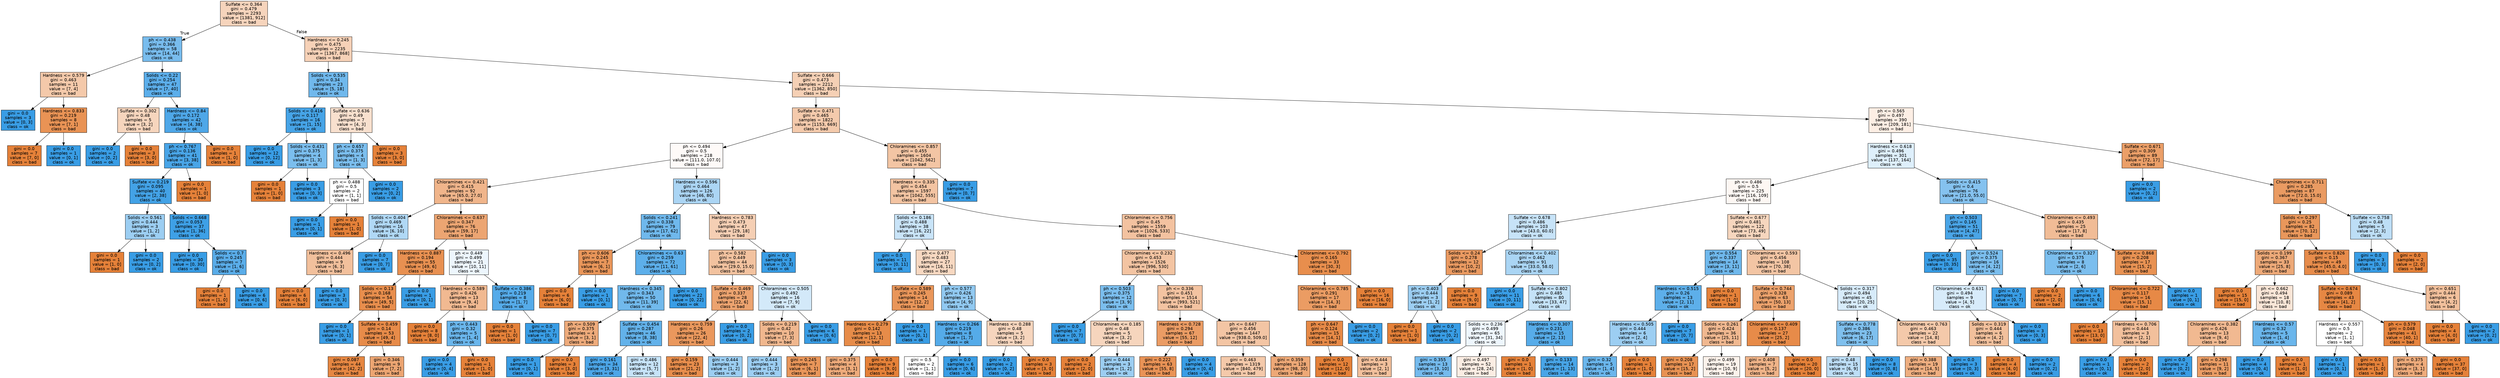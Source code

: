 digraph Tree {
node [shape=box, style="filled", color="black", fontname="helvetica"] ;
edge [fontname="helvetica"] ;
0 [label="Sulfate <= 0.364\ngini = 0.479\nsamples = 2293\nvalue = [1381, 912]\nclass = bad", fillcolor="#f6d4bc"] ;
1 [label="ph <= 0.438\ngini = 0.366\nsamples = 58\nvalue = [14, 44]\nclass = ok", fillcolor="#78bced"] ;
0 -> 1 [labeldistance=2.5, labelangle=45, headlabel="True"] ;
2 [label="Hardness <= 0.579\ngini = 0.463\nsamples = 11\nvalue = [7, 4]\nclass = bad", fillcolor="#f4c9aa"] ;
1 -> 2 ;
3 [label="gini = 0.0\nsamples = 3\nvalue = [0, 3]\nclass = ok", fillcolor="#399de5"] ;
2 -> 3 ;
4 [label="Hardness <= 0.833\ngini = 0.219\nsamples = 8\nvalue = [7, 1]\nclass = bad", fillcolor="#e99355"] ;
2 -> 4 ;
5 [label="gini = 0.0\nsamples = 7\nvalue = [7, 0]\nclass = bad", fillcolor="#e58139"] ;
4 -> 5 ;
6 [label="gini = 0.0\nsamples = 1\nvalue = [0, 1]\nclass = ok", fillcolor="#399de5"] ;
4 -> 6 ;
7 [label="Solids <= 0.22\ngini = 0.254\nsamples = 47\nvalue = [7, 40]\nclass = ok", fillcolor="#5caeea"] ;
1 -> 7 ;
8 [label="Sulfate <= 0.302\ngini = 0.48\nsamples = 5\nvalue = [3, 2]\nclass = bad", fillcolor="#f6d5bd"] ;
7 -> 8 ;
9 [label="gini = 0.0\nsamples = 2\nvalue = [0, 2]\nclass = ok", fillcolor="#399de5"] ;
8 -> 9 ;
10 [label="gini = 0.0\nsamples = 3\nvalue = [3, 0]\nclass = bad", fillcolor="#e58139"] ;
8 -> 10 ;
11 [label="Hardness <= 0.84\ngini = 0.172\nsamples = 42\nvalue = [4, 38]\nclass = ok", fillcolor="#4ea7e8"] ;
7 -> 11 ;
12 [label="ph <= 0.767\ngini = 0.136\nsamples = 41\nvalue = [3, 38]\nclass = ok", fillcolor="#49a5e7"] ;
11 -> 12 ;
13 [label="Sulfate <= 0.219\ngini = 0.095\nsamples = 40\nvalue = [2, 38]\nclass = ok", fillcolor="#43a2e6"] ;
12 -> 13 ;
14 [label="Solids <= 0.561\ngini = 0.444\nsamples = 3\nvalue = [1, 2]\nclass = ok", fillcolor="#9ccef2"] ;
13 -> 14 ;
15 [label="gini = 0.0\nsamples = 1\nvalue = [1, 0]\nclass = bad", fillcolor="#e58139"] ;
14 -> 15 ;
16 [label="gini = 0.0\nsamples = 2\nvalue = [0, 2]\nclass = ok", fillcolor="#399de5"] ;
14 -> 16 ;
17 [label="Solids <= 0.668\ngini = 0.053\nsamples = 37\nvalue = [1, 36]\nclass = ok", fillcolor="#3ea0e6"] ;
13 -> 17 ;
18 [label="gini = 0.0\nsamples = 30\nvalue = [0, 30]\nclass = ok", fillcolor="#399de5"] ;
17 -> 18 ;
19 [label="Solids <= 0.7\ngini = 0.245\nsamples = 7\nvalue = [1, 6]\nclass = ok", fillcolor="#5aade9"] ;
17 -> 19 ;
20 [label="gini = 0.0\nsamples = 1\nvalue = [1, 0]\nclass = bad", fillcolor="#e58139"] ;
19 -> 20 ;
21 [label="gini = 0.0\nsamples = 6\nvalue = [0, 6]\nclass = ok", fillcolor="#399de5"] ;
19 -> 21 ;
22 [label="gini = 0.0\nsamples = 1\nvalue = [1, 0]\nclass = bad", fillcolor="#e58139"] ;
12 -> 22 ;
23 [label="gini = 0.0\nsamples = 1\nvalue = [1, 0]\nclass = bad", fillcolor="#e58139"] ;
11 -> 23 ;
24 [label="Hardness <= 0.245\ngini = 0.475\nsamples = 2235\nvalue = [1367, 868]\nclass = bad", fillcolor="#f6d1b7"] ;
0 -> 24 [labeldistance=2.5, labelangle=-45, headlabel="False"] ;
25 [label="Solids <= 0.535\ngini = 0.34\nsamples = 23\nvalue = [5, 18]\nclass = ok", fillcolor="#70b8ec"] ;
24 -> 25 ;
26 [label="Solids <= 0.416\ngini = 0.117\nsamples = 16\nvalue = [1, 15]\nclass = ok", fillcolor="#46a4e7"] ;
25 -> 26 ;
27 [label="gini = 0.0\nsamples = 12\nvalue = [0, 12]\nclass = ok", fillcolor="#399de5"] ;
26 -> 27 ;
28 [label="Solids <= 0.431\ngini = 0.375\nsamples = 4\nvalue = [1, 3]\nclass = ok", fillcolor="#7bbeee"] ;
26 -> 28 ;
29 [label="gini = 0.0\nsamples = 1\nvalue = [1, 0]\nclass = bad", fillcolor="#e58139"] ;
28 -> 29 ;
30 [label="gini = 0.0\nsamples = 3\nvalue = [0, 3]\nclass = ok", fillcolor="#399de5"] ;
28 -> 30 ;
31 [label="Sulfate <= 0.636\ngini = 0.49\nsamples = 7\nvalue = [4, 3]\nclass = bad", fillcolor="#f8e0ce"] ;
25 -> 31 ;
32 [label="ph <= 0.657\ngini = 0.375\nsamples = 4\nvalue = [1, 3]\nclass = ok", fillcolor="#7bbeee"] ;
31 -> 32 ;
33 [label="ph <= 0.488\ngini = 0.5\nsamples = 2\nvalue = [1, 1]\nclass = bad", fillcolor="#ffffff"] ;
32 -> 33 ;
34 [label="gini = 0.0\nsamples = 1\nvalue = [0, 1]\nclass = ok", fillcolor="#399de5"] ;
33 -> 34 ;
35 [label="gini = 0.0\nsamples = 1\nvalue = [1, 0]\nclass = bad", fillcolor="#e58139"] ;
33 -> 35 ;
36 [label="gini = 0.0\nsamples = 2\nvalue = [0, 2]\nclass = ok", fillcolor="#399de5"] ;
32 -> 36 ;
37 [label="gini = 0.0\nsamples = 3\nvalue = [3, 0]\nclass = bad", fillcolor="#e58139"] ;
31 -> 37 ;
38 [label="Sulfate <= 0.666\ngini = 0.473\nsamples = 2212\nvalue = [1362, 850]\nclass = bad", fillcolor="#f5d0b5"] ;
24 -> 38 ;
39 [label="Sulfate <= 0.471\ngini = 0.465\nsamples = 1822\nvalue = [1153, 669]\nclass = bad", fillcolor="#f4caac"] ;
38 -> 39 ;
40 [label="ph <= 0.494\ngini = 0.5\nsamples = 218\nvalue = [111.0, 107.0]\nclass = bad", fillcolor="#fefaf8"] ;
39 -> 40 ;
41 [label="Chloramines <= 0.421\ngini = 0.415\nsamples = 92\nvalue = [65.0, 27.0]\nclass = bad", fillcolor="#f0b58b"] ;
40 -> 41 ;
42 [label="Solids <= 0.404\ngini = 0.469\nsamples = 16\nvalue = [6, 10]\nclass = ok", fillcolor="#b0d8f5"] ;
41 -> 42 ;
43 [label="Hardness <= 0.496\ngini = 0.444\nsamples = 9\nvalue = [6, 3]\nclass = bad", fillcolor="#f2c09c"] ;
42 -> 43 ;
44 [label="gini = 0.0\nsamples = 6\nvalue = [6, 0]\nclass = bad", fillcolor="#e58139"] ;
43 -> 44 ;
45 [label="gini = 0.0\nsamples = 3\nvalue = [0, 3]\nclass = ok", fillcolor="#399de5"] ;
43 -> 45 ;
46 [label="gini = 0.0\nsamples = 7\nvalue = [0, 7]\nclass = ok", fillcolor="#399de5"] ;
42 -> 46 ;
47 [label="Chloramines <= 0.637\ngini = 0.347\nsamples = 76\nvalue = [59, 17]\nclass = bad", fillcolor="#eca572"] ;
41 -> 47 ;
48 [label="Hardness <= 0.887\ngini = 0.194\nsamples = 55\nvalue = [49, 6]\nclass = bad", fillcolor="#e89051"] ;
47 -> 48 ;
49 [label="Solids <= 0.13\ngini = 0.168\nsamples = 54\nvalue = [49, 5]\nclass = bad", fillcolor="#e88e4d"] ;
48 -> 49 ;
50 [label="gini = 0.0\nsamples = 1\nvalue = [0, 1]\nclass = ok", fillcolor="#399de5"] ;
49 -> 50 ;
51 [label="Sulfate <= 0.459\ngini = 0.14\nsamples = 53\nvalue = [49, 4]\nclass = bad", fillcolor="#e78b49"] ;
49 -> 51 ;
52 [label="gini = 0.087\nsamples = 44\nvalue = [42, 2]\nclass = bad", fillcolor="#e68742"] ;
51 -> 52 ;
53 [label="gini = 0.346\nsamples = 9\nvalue = [7, 2]\nclass = bad", fillcolor="#eca572"] ;
51 -> 53 ;
54 [label="gini = 0.0\nsamples = 1\nvalue = [0, 1]\nclass = ok", fillcolor="#399de5"] ;
48 -> 54 ;
55 [label="ph <= 0.449\ngini = 0.499\nsamples = 21\nvalue = [10, 11]\nclass = ok", fillcolor="#edf6fd"] ;
47 -> 55 ;
56 [label="Hardness <= 0.589\ngini = 0.426\nsamples = 13\nvalue = [9, 4]\nclass = bad", fillcolor="#f1b991"] ;
55 -> 56 ;
57 [label="gini = 0.0\nsamples = 8\nvalue = [8, 0]\nclass = bad", fillcolor="#e58139"] ;
56 -> 57 ;
58 [label="ph <= 0.443\ngini = 0.32\nsamples = 5\nvalue = [1, 4]\nclass = ok", fillcolor="#6ab6ec"] ;
56 -> 58 ;
59 [label="gini = 0.0\nsamples = 4\nvalue = [0, 4]\nclass = ok", fillcolor="#399de5"] ;
58 -> 59 ;
60 [label="gini = 0.0\nsamples = 1\nvalue = [1, 0]\nclass = bad", fillcolor="#e58139"] ;
58 -> 60 ;
61 [label="Sulfate <= 0.386\ngini = 0.219\nsamples = 8\nvalue = [1, 7]\nclass = ok", fillcolor="#55abe9"] ;
55 -> 61 ;
62 [label="gini = 0.0\nsamples = 1\nvalue = [1, 0]\nclass = bad", fillcolor="#e58139"] ;
61 -> 62 ;
63 [label="gini = 0.0\nsamples = 7\nvalue = [0, 7]\nclass = ok", fillcolor="#399de5"] ;
61 -> 63 ;
64 [label="Hardness <= 0.596\ngini = 0.464\nsamples = 126\nvalue = [46, 80]\nclass = ok", fillcolor="#abd5f4"] ;
40 -> 64 ;
65 [label="Solids <= 0.241\ngini = 0.338\nsamples = 79\nvalue = [17, 62]\nclass = ok", fillcolor="#6fb8ec"] ;
64 -> 65 ;
66 [label="ph <= 0.606\ngini = 0.245\nsamples = 7\nvalue = [6, 1]\nclass = bad", fillcolor="#e9965a"] ;
65 -> 66 ;
67 [label="gini = 0.0\nsamples = 6\nvalue = [6, 0]\nclass = bad", fillcolor="#e58139"] ;
66 -> 67 ;
68 [label="gini = 0.0\nsamples = 1\nvalue = [0, 1]\nclass = ok", fillcolor="#399de5"] ;
66 -> 68 ;
69 [label="Chloramines <= 0.63\ngini = 0.259\nsamples = 72\nvalue = [11, 61]\nclass = ok", fillcolor="#5dafea"] ;
65 -> 69 ;
70 [label="Hardness <= 0.345\ngini = 0.343\nsamples = 50\nvalue = [11, 39]\nclass = ok", fillcolor="#71b9ec"] ;
69 -> 70 ;
71 [label="ph <= 0.509\ngini = 0.375\nsamples = 4\nvalue = [3, 1]\nclass = bad", fillcolor="#eeab7b"] ;
70 -> 71 ;
72 [label="gini = 0.0\nsamples = 1\nvalue = [0, 1]\nclass = ok", fillcolor="#399de5"] ;
71 -> 72 ;
73 [label="gini = 0.0\nsamples = 3\nvalue = [3, 0]\nclass = bad", fillcolor="#e58139"] ;
71 -> 73 ;
74 [label="Sulfate <= 0.454\ngini = 0.287\nsamples = 46\nvalue = [8, 38]\nclass = ok", fillcolor="#63b2ea"] ;
70 -> 74 ;
75 [label="gini = 0.161\nsamples = 34\nvalue = [3, 31]\nclass = ok", fillcolor="#4ca6e8"] ;
74 -> 75 ;
76 [label="gini = 0.486\nsamples = 12\nvalue = [5, 7]\nclass = ok", fillcolor="#c6e3f8"] ;
74 -> 76 ;
77 [label="gini = 0.0\nsamples = 22\nvalue = [0, 22]\nclass = ok", fillcolor="#399de5"] ;
69 -> 77 ;
78 [label="Hardness <= 0.783\ngini = 0.473\nsamples = 47\nvalue = [29, 18]\nclass = bad", fillcolor="#f5cfb4"] ;
64 -> 78 ;
79 [label="ph <= 0.582\ngini = 0.449\nsamples = 44\nvalue = [29.0, 15.0]\nclass = bad", fillcolor="#f2c29f"] ;
78 -> 79 ;
80 [label="Sulfate <= 0.469\ngini = 0.337\nsamples = 28\nvalue = [22, 6]\nclass = bad", fillcolor="#eca36f"] ;
79 -> 80 ;
81 [label="Hardness <= 0.759\ngini = 0.26\nsamples = 26\nvalue = [22, 4]\nclass = bad", fillcolor="#ea985d"] ;
80 -> 81 ;
82 [label="gini = 0.159\nsamples = 23\nvalue = [21, 2]\nclass = bad", fillcolor="#e78d4c"] ;
81 -> 82 ;
83 [label="gini = 0.444\nsamples = 3\nvalue = [1, 2]\nclass = ok", fillcolor="#9ccef2"] ;
81 -> 83 ;
84 [label="gini = 0.0\nsamples = 2\nvalue = [0, 2]\nclass = ok", fillcolor="#399de5"] ;
80 -> 84 ;
85 [label="Chloramines <= 0.505\ngini = 0.492\nsamples = 16\nvalue = [7, 9]\nclass = ok", fillcolor="#d3e9f9"] ;
79 -> 85 ;
86 [label="Solids <= 0.219\ngini = 0.42\nsamples = 10\nvalue = [7, 3]\nclass = bad", fillcolor="#f0b78e"] ;
85 -> 86 ;
87 [label="gini = 0.444\nsamples = 3\nvalue = [1, 2]\nclass = ok", fillcolor="#9ccef2"] ;
86 -> 87 ;
88 [label="gini = 0.245\nsamples = 7\nvalue = [6, 1]\nclass = bad", fillcolor="#e9965a"] ;
86 -> 88 ;
89 [label="gini = 0.0\nsamples = 6\nvalue = [0, 6]\nclass = ok", fillcolor="#399de5"] ;
85 -> 89 ;
90 [label="gini = 0.0\nsamples = 3\nvalue = [0, 3]\nclass = ok", fillcolor="#399de5"] ;
78 -> 90 ;
91 [label="Chloramines <= 0.857\ngini = 0.455\nsamples = 1604\nvalue = [1042, 562]\nclass = bad", fillcolor="#f3c5a4"] ;
39 -> 91 ;
92 [label="Hardness <= 0.335\ngini = 0.454\nsamples = 1597\nvalue = [1042, 555]\nclass = bad", fillcolor="#f3c4a2"] ;
91 -> 92 ;
93 [label="Solids <= 0.186\ngini = 0.488\nsamples = 38\nvalue = [16, 22]\nclass = ok", fillcolor="#c9e4f8"] ;
92 -> 93 ;
94 [label="gini = 0.0\nsamples = 11\nvalue = [0, 11]\nclass = ok", fillcolor="#399de5"] ;
93 -> 94 ;
95 [label="ph <= 0.477\ngini = 0.483\nsamples = 27\nvalue = [16, 11]\nclass = bad", fillcolor="#f7d8c1"] ;
93 -> 95 ;
96 [label="Sulfate <= 0.589\ngini = 0.245\nsamples = 14\nvalue = [12, 2]\nclass = bad", fillcolor="#e9965a"] ;
95 -> 96 ;
97 [label="Hardness <= 0.279\ngini = 0.142\nsamples = 13\nvalue = [12, 1]\nclass = bad", fillcolor="#e78c49"] ;
96 -> 97 ;
98 [label="gini = 0.375\nsamples = 4\nvalue = [3, 1]\nclass = bad", fillcolor="#eeab7b"] ;
97 -> 98 ;
99 [label="gini = 0.0\nsamples = 9\nvalue = [9, 0]\nclass = bad", fillcolor="#e58139"] ;
97 -> 99 ;
100 [label="gini = 0.0\nsamples = 1\nvalue = [0, 1]\nclass = ok", fillcolor="#399de5"] ;
96 -> 100 ;
101 [label="ph <= 0.577\ngini = 0.426\nsamples = 13\nvalue = [4, 9]\nclass = ok", fillcolor="#91c9f1"] ;
95 -> 101 ;
102 [label="Hardness <= 0.266\ngini = 0.219\nsamples = 8\nvalue = [1, 7]\nclass = ok", fillcolor="#55abe9"] ;
101 -> 102 ;
103 [label="gini = 0.5\nsamples = 2\nvalue = [1, 1]\nclass = bad", fillcolor="#ffffff"] ;
102 -> 103 ;
104 [label="gini = 0.0\nsamples = 6\nvalue = [0, 6]\nclass = ok", fillcolor="#399de5"] ;
102 -> 104 ;
105 [label="Hardness <= 0.288\ngini = 0.48\nsamples = 5\nvalue = [3, 2]\nclass = bad", fillcolor="#f6d5bd"] ;
101 -> 105 ;
106 [label="gini = 0.0\nsamples = 2\nvalue = [0, 2]\nclass = ok", fillcolor="#399de5"] ;
105 -> 106 ;
107 [label="gini = 0.0\nsamples = 3\nvalue = [3, 0]\nclass = bad", fillcolor="#e58139"] ;
105 -> 107 ;
108 [label="Chloramines <= 0.756\ngini = 0.45\nsamples = 1559\nvalue = [1026, 533]\nclass = bad", fillcolor="#f3c2a0"] ;
92 -> 108 ;
109 [label="Chloramines <= 0.232\ngini = 0.453\nsamples = 1526\nvalue = [996, 530]\nclass = bad", fillcolor="#f3c4a2"] ;
108 -> 109 ;
110 [label="ph <= 0.503\ngini = 0.375\nsamples = 12\nvalue = [3, 9]\nclass = ok", fillcolor="#7bbeee"] ;
109 -> 110 ;
111 [label="gini = 0.0\nsamples = 7\nvalue = [0, 7]\nclass = ok", fillcolor="#399de5"] ;
110 -> 111 ;
112 [label="Chloramines <= 0.185\ngini = 0.48\nsamples = 5\nvalue = [3, 2]\nclass = bad", fillcolor="#f6d5bd"] ;
110 -> 112 ;
113 [label="gini = 0.0\nsamples = 2\nvalue = [2, 0]\nclass = bad", fillcolor="#e58139"] ;
112 -> 113 ;
114 [label="gini = 0.444\nsamples = 3\nvalue = [1, 2]\nclass = ok", fillcolor="#9ccef2"] ;
112 -> 114 ;
115 [label="ph <= 0.336\ngini = 0.451\nsamples = 1514\nvalue = [993, 521]\nclass = bad", fillcolor="#f3c3a1"] ;
109 -> 115 ;
116 [label="Hardness <= 0.728\ngini = 0.294\nsamples = 67\nvalue = [55, 12]\nclass = bad", fillcolor="#eb9c64"] ;
115 -> 116 ;
117 [label="gini = 0.222\nsamples = 63\nvalue = [55, 8]\nclass = bad", fillcolor="#e99356"] ;
116 -> 117 ;
118 [label="gini = 0.0\nsamples = 4\nvalue = [0, 4]\nclass = ok", fillcolor="#399de5"] ;
116 -> 118 ;
119 [label="ph <= 0.647\ngini = 0.456\nsamples = 1447\nvalue = [938.0, 509.0]\nclass = bad", fillcolor="#f3c5a4"] ;
115 -> 119 ;
120 [label="gini = 0.463\nsamples = 1319\nvalue = [840, 479]\nclass = bad", fillcolor="#f4c9aa"] ;
119 -> 120 ;
121 [label="gini = 0.359\nsamples = 128\nvalue = [98, 30]\nclass = bad", fillcolor="#eda876"] ;
119 -> 121 ;
122 [label="Chloramines <= 0.792\ngini = 0.165\nsamples = 33\nvalue = [30, 3]\nclass = bad", fillcolor="#e88e4d"] ;
108 -> 122 ;
123 [label="Chloramines <= 0.785\ngini = 0.291\nsamples = 17\nvalue = [14, 3]\nclass = bad", fillcolor="#eb9c63"] ;
122 -> 123 ;
124 [label="ph <= 0.647\ngini = 0.124\nsamples = 15\nvalue = [14, 1]\nclass = bad", fillcolor="#e78a47"] ;
123 -> 124 ;
125 [label="gini = 0.0\nsamples = 12\nvalue = [12, 0]\nclass = bad", fillcolor="#e58139"] ;
124 -> 125 ;
126 [label="gini = 0.444\nsamples = 3\nvalue = [2, 1]\nclass = bad", fillcolor="#f2c09c"] ;
124 -> 126 ;
127 [label="gini = 0.0\nsamples = 2\nvalue = [0, 2]\nclass = ok", fillcolor="#399de5"] ;
123 -> 127 ;
128 [label="gini = 0.0\nsamples = 16\nvalue = [16, 0]\nclass = bad", fillcolor="#e58139"] ;
122 -> 128 ;
129 [label="gini = 0.0\nsamples = 7\nvalue = [0, 7]\nclass = ok", fillcolor="#399de5"] ;
91 -> 129 ;
130 [label="ph <= 0.565\ngini = 0.497\nsamples = 390\nvalue = [209, 181]\nclass = bad", fillcolor="#fceee4"] ;
38 -> 130 ;
131 [label="Hardness <= 0.618\ngini = 0.496\nsamples = 301\nvalue = [137, 164]\nclass = ok", fillcolor="#deeffb"] ;
130 -> 131 ;
132 [label="ph <= 0.486\ngini = 0.5\nsamples = 225\nvalue = [116, 109]\nclass = bad", fillcolor="#fdf7f3"] ;
131 -> 132 ;
133 [label="Sulfate <= 0.678\ngini = 0.486\nsamples = 103\nvalue = [43.0, 60.0]\nclass = ok", fillcolor="#c7e3f8"] ;
132 -> 133 ;
134 [label="Solids <= 0.24\ngini = 0.278\nsamples = 12\nvalue = [10, 2]\nclass = bad", fillcolor="#ea9a61"] ;
133 -> 134 ;
135 [label="ph <= 0.403\ngini = 0.444\nsamples = 3\nvalue = [1, 2]\nclass = ok", fillcolor="#9ccef2"] ;
134 -> 135 ;
136 [label="gini = 0.0\nsamples = 1\nvalue = [1, 0]\nclass = bad", fillcolor="#e58139"] ;
135 -> 136 ;
137 [label="gini = 0.0\nsamples = 2\nvalue = [0, 2]\nclass = ok", fillcolor="#399de5"] ;
135 -> 137 ;
138 [label="gini = 0.0\nsamples = 9\nvalue = [9, 0]\nclass = bad", fillcolor="#e58139"] ;
134 -> 138 ;
139 [label="Chloramines <= 0.402\ngini = 0.462\nsamples = 91\nvalue = [33.0, 58.0]\nclass = ok", fillcolor="#aad5f4"] ;
133 -> 139 ;
140 [label="gini = 0.0\nsamples = 11\nvalue = [0, 11]\nclass = ok", fillcolor="#399de5"] ;
139 -> 140 ;
141 [label="Sulfate <= 0.802\ngini = 0.485\nsamples = 80\nvalue = [33, 47]\nclass = ok", fillcolor="#c4e2f7"] ;
139 -> 141 ;
142 [label="Solids <= 0.236\ngini = 0.499\nsamples = 65\nvalue = [31, 34]\nclass = ok", fillcolor="#eef6fd"] ;
141 -> 142 ;
143 [label="gini = 0.355\nsamples = 13\nvalue = [3, 10]\nclass = ok", fillcolor="#74baed"] ;
142 -> 143 ;
144 [label="gini = 0.497\nsamples = 52\nvalue = [28, 24]\nclass = bad", fillcolor="#fbede3"] ;
142 -> 144 ;
145 [label="Hardness <= 0.307\ngini = 0.231\nsamples = 15\nvalue = [2, 13]\nclass = ok", fillcolor="#57ace9"] ;
141 -> 145 ;
146 [label="gini = 0.0\nsamples = 1\nvalue = [1, 0]\nclass = bad", fillcolor="#e58139"] ;
145 -> 146 ;
147 [label="gini = 0.133\nsamples = 14\nvalue = [1, 13]\nclass = ok", fillcolor="#48a5e7"] ;
145 -> 147 ;
148 [label="Sulfate <= 0.677\ngini = 0.481\nsamples = 122\nvalue = [73, 49]\nclass = bad", fillcolor="#f6d6be"] ;
132 -> 148 ;
149 [label="ph <= 0.554\ngini = 0.337\nsamples = 14\nvalue = [3, 11]\nclass = ok", fillcolor="#6fb8ec"] ;
148 -> 149 ;
150 [label="Hardness <= 0.515\ngini = 0.26\nsamples = 13\nvalue = [2, 11]\nclass = ok", fillcolor="#5dafea"] ;
149 -> 150 ;
151 [label="Hardness <= 0.505\ngini = 0.444\nsamples = 6\nvalue = [2, 4]\nclass = ok", fillcolor="#9ccef2"] ;
150 -> 151 ;
152 [label="gini = 0.32\nsamples = 5\nvalue = [1, 4]\nclass = ok", fillcolor="#6ab6ec"] ;
151 -> 152 ;
153 [label="gini = 0.0\nsamples = 1\nvalue = [1, 0]\nclass = bad", fillcolor="#e58139"] ;
151 -> 153 ;
154 [label="gini = 0.0\nsamples = 7\nvalue = [0, 7]\nclass = ok", fillcolor="#399de5"] ;
150 -> 154 ;
155 [label="gini = 0.0\nsamples = 1\nvalue = [1, 0]\nclass = bad", fillcolor="#e58139"] ;
149 -> 155 ;
156 [label="Chloramines <= 0.593\ngini = 0.456\nsamples = 108\nvalue = [70, 38]\nclass = bad", fillcolor="#f3c5a4"] ;
148 -> 156 ;
157 [label="Sulfate <= 0.744\ngini = 0.328\nsamples = 63\nvalue = [50, 13]\nclass = bad", fillcolor="#eca26c"] ;
156 -> 157 ;
158 [label="Solids <= 0.261\ngini = 0.424\nsamples = 36\nvalue = [25, 11]\nclass = bad", fillcolor="#f0b890"] ;
157 -> 158 ;
159 [label="gini = 0.208\nsamples = 17\nvalue = [15, 2]\nclass = bad", fillcolor="#e89253"] ;
158 -> 159 ;
160 [label="gini = 0.499\nsamples = 19\nvalue = [10, 9]\nclass = bad", fillcolor="#fcf2eb"] ;
158 -> 160 ;
161 [label="Chloramines <= 0.409\ngini = 0.137\nsamples = 27\nvalue = [25, 2]\nclass = bad", fillcolor="#e78b49"] ;
157 -> 161 ;
162 [label="gini = 0.408\nsamples = 7\nvalue = [5, 2]\nclass = bad", fillcolor="#efb388"] ;
161 -> 162 ;
163 [label="gini = 0.0\nsamples = 20\nvalue = [20, 0]\nclass = bad", fillcolor="#e58139"] ;
161 -> 163 ;
164 [label="Solids <= 0.317\ngini = 0.494\nsamples = 45\nvalue = [20, 25]\nclass = ok", fillcolor="#d7ebfa"] ;
156 -> 164 ;
165 [label="Sulfate <= 0.778\ngini = 0.386\nsamples = 23\nvalue = [6, 17]\nclass = ok", fillcolor="#7fc0ee"] ;
164 -> 165 ;
166 [label="gini = 0.48\nsamples = 15\nvalue = [6, 9]\nclass = ok", fillcolor="#bddef6"] ;
165 -> 166 ;
167 [label="gini = 0.0\nsamples = 8\nvalue = [0, 8]\nclass = ok", fillcolor="#399de5"] ;
165 -> 167 ;
168 [label="Chloramines <= 0.763\ngini = 0.463\nsamples = 22\nvalue = [14, 8]\nclass = bad", fillcolor="#f4c9aa"] ;
164 -> 168 ;
169 [label="gini = 0.388\nsamples = 19\nvalue = [14, 5]\nclass = bad", fillcolor="#eeae80"] ;
168 -> 169 ;
170 [label="gini = 0.0\nsamples = 3\nvalue = [0, 3]\nclass = ok", fillcolor="#399de5"] ;
168 -> 170 ;
171 [label="Solids <= 0.415\ngini = 0.4\nsamples = 76\nvalue = [21.0, 55.0]\nclass = ok", fillcolor="#85c2ef"] ;
131 -> 171 ;
172 [label="ph <= 0.503\ngini = 0.145\nsamples = 51\nvalue = [4, 47]\nclass = ok", fillcolor="#4aa5e7"] ;
171 -> 172 ;
173 [label="gini = 0.0\nsamples = 35\nvalue = [0, 35]\nclass = ok", fillcolor="#399de5"] ;
172 -> 173 ;
174 [label="ph <= 0.524\ngini = 0.375\nsamples = 16\nvalue = [4, 12]\nclass = ok", fillcolor="#7bbeee"] ;
172 -> 174 ;
175 [label="Chloramines <= 0.631\ngini = 0.494\nsamples = 9\nvalue = [4, 5]\nclass = ok", fillcolor="#d7ebfa"] ;
174 -> 175 ;
176 [label="Solids <= 0.319\ngini = 0.444\nsamples = 6\nvalue = [4, 2]\nclass = bad", fillcolor="#f2c09c"] ;
175 -> 176 ;
177 [label="gini = 0.0\nsamples = 4\nvalue = [4, 0]\nclass = bad", fillcolor="#e58139"] ;
176 -> 177 ;
178 [label="gini = 0.0\nsamples = 2\nvalue = [0, 2]\nclass = ok", fillcolor="#399de5"] ;
176 -> 178 ;
179 [label="gini = 0.0\nsamples = 3\nvalue = [0, 3]\nclass = ok", fillcolor="#399de5"] ;
175 -> 179 ;
180 [label="gini = 0.0\nsamples = 7\nvalue = [0, 7]\nclass = ok", fillcolor="#399de5"] ;
174 -> 180 ;
181 [label="Chloramines <= 0.493\ngini = 0.435\nsamples = 25\nvalue = [17, 8]\nclass = bad", fillcolor="#f1bc96"] ;
171 -> 181 ;
182 [label="Chloramines <= 0.327\ngini = 0.375\nsamples = 8\nvalue = [2, 6]\nclass = ok", fillcolor="#7bbeee"] ;
181 -> 182 ;
183 [label="gini = 0.0\nsamples = 2\nvalue = [2, 0]\nclass = bad", fillcolor="#e58139"] ;
182 -> 183 ;
184 [label="gini = 0.0\nsamples = 6\nvalue = [0, 6]\nclass = ok", fillcolor="#399de5"] ;
182 -> 184 ;
185 [label="Sulfate <= 0.868\ngini = 0.208\nsamples = 17\nvalue = [15, 2]\nclass = bad", fillcolor="#e89253"] ;
181 -> 185 ;
186 [label="Chloramines <= 0.722\ngini = 0.117\nsamples = 16\nvalue = [15, 1]\nclass = bad", fillcolor="#e78946"] ;
185 -> 186 ;
187 [label="gini = 0.0\nsamples = 13\nvalue = [13, 0]\nclass = bad", fillcolor="#e58139"] ;
186 -> 187 ;
188 [label="Hardness <= 0.706\ngini = 0.444\nsamples = 3\nvalue = [2, 1]\nclass = bad", fillcolor="#f2c09c"] ;
186 -> 188 ;
189 [label="gini = 0.0\nsamples = 1\nvalue = [0, 1]\nclass = ok", fillcolor="#399de5"] ;
188 -> 189 ;
190 [label="gini = 0.0\nsamples = 2\nvalue = [2, 0]\nclass = bad", fillcolor="#e58139"] ;
188 -> 190 ;
191 [label="gini = 0.0\nsamples = 1\nvalue = [0, 1]\nclass = ok", fillcolor="#399de5"] ;
185 -> 191 ;
192 [label="Sulfate <= 0.671\ngini = 0.309\nsamples = 89\nvalue = [72, 17]\nclass = bad", fillcolor="#eb9f68"] ;
130 -> 192 ;
193 [label="gini = 0.0\nsamples = 2\nvalue = [0, 2]\nclass = ok", fillcolor="#399de5"] ;
192 -> 193 ;
194 [label="Chloramines <= 0.711\ngini = 0.285\nsamples = 87\nvalue = [72.0, 15.0]\nclass = bad", fillcolor="#ea9b62"] ;
192 -> 194 ;
195 [label="Solids <= 0.297\ngini = 0.25\nsamples = 82\nvalue = [70, 12]\nclass = bad", fillcolor="#e9975b"] ;
194 -> 195 ;
196 [label="Solids <= 0.199\ngini = 0.367\nsamples = 33\nvalue = [25, 8]\nclass = bad", fillcolor="#eda978"] ;
195 -> 196 ;
197 [label="gini = 0.0\nsamples = 15\nvalue = [15, 0]\nclass = bad", fillcolor="#e58139"] ;
196 -> 197 ;
198 [label="ph <= 0.662\ngini = 0.494\nsamples = 18\nvalue = [10, 8]\nclass = bad", fillcolor="#fae6d7"] ;
196 -> 198 ;
199 [label="Chloramines <= 0.382\ngini = 0.426\nsamples = 13\nvalue = [9, 4]\nclass = bad", fillcolor="#f1b991"] ;
198 -> 199 ;
200 [label="gini = 0.0\nsamples = 2\nvalue = [0, 2]\nclass = ok", fillcolor="#399de5"] ;
199 -> 200 ;
201 [label="gini = 0.298\nsamples = 11\nvalue = [9, 2]\nclass = bad", fillcolor="#eb9d65"] ;
199 -> 201 ;
202 [label="Hardness <= 0.57\ngini = 0.32\nsamples = 5\nvalue = [1, 4]\nclass = ok", fillcolor="#6ab6ec"] ;
198 -> 202 ;
203 [label="gini = 0.0\nsamples = 4\nvalue = [0, 4]\nclass = ok", fillcolor="#399de5"] ;
202 -> 203 ;
204 [label="gini = 0.0\nsamples = 1\nvalue = [1, 0]\nclass = bad", fillcolor="#e58139"] ;
202 -> 204 ;
205 [label="Sulfate <= 0.826\ngini = 0.15\nsamples = 49\nvalue = [45.0, 4.0]\nclass = bad", fillcolor="#e78c4b"] ;
195 -> 205 ;
206 [label="Sulfate <= 0.674\ngini = 0.089\nsamples = 43\nvalue = [41, 2]\nclass = bad", fillcolor="#e68743"] ;
205 -> 206 ;
207 [label="Hardness <= 0.557\ngini = 0.5\nsamples = 2\nvalue = [1, 1]\nclass = bad", fillcolor="#ffffff"] ;
206 -> 207 ;
208 [label="gini = 0.0\nsamples = 1\nvalue = [0, 1]\nclass = ok", fillcolor="#399de5"] ;
207 -> 208 ;
209 [label="gini = 0.0\nsamples = 1\nvalue = [1, 0]\nclass = bad", fillcolor="#e58139"] ;
207 -> 209 ;
210 [label="ph <= 0.579\ngini = 0.048\nsamples = 41\nvalue = [40, 1]\nclass = bad", fillcolor="#e6843e"] ;
206 -> 210 ;
211 [label="gini = 0.375\nsamples = 4\nvalue = [3, 1]\nclass = bad", fillcolor="#eeab7b"] ;
210 -> 211 ;
212 [label="gini = 0.0\nsamples = 37\nvalue = [37, 0]\nclass = bad", fillcolor="#e58139"] ;
210 -> 212 ;
213 [label="ph <= 0.651\ngini = 0.444\nsamples = 6\nvalue = [4, 2]\nclass = bad", fillcolor="#f2c09c"] ;
205 -> 213 ;
214 [label="gini = 0.0\nsamples = 4\nvalue = [4, 0]\nclass = bad", fillcolor="#e58139"] ;
213 -> 214 ;
215 [label="gini = 0.0\nsamples = 2\nvalue = [0, 2]\nclass = ok", fillcolor="#399de5"] ;
213 -> 215 ;
216 [label="Sulfate <= 0.758\ngini = 0.48\nsamples = 5\nvalue = [2, 3]\nclass = ok", fillcolor="#bddef6"] ;
194 -> 216 ;
217 [label="gini = 0.0\nsamples = 3\nvalue = [0, 3]\nclass = ok", fillcolor="#399de5"] ;
216 -> 217 ;
218 [label="gini = 0.0\nsamples = 2\nvalue = [2, 0]\nclass = bad", fillcolor="#e58139"] ;
216 -> 218 ;
}